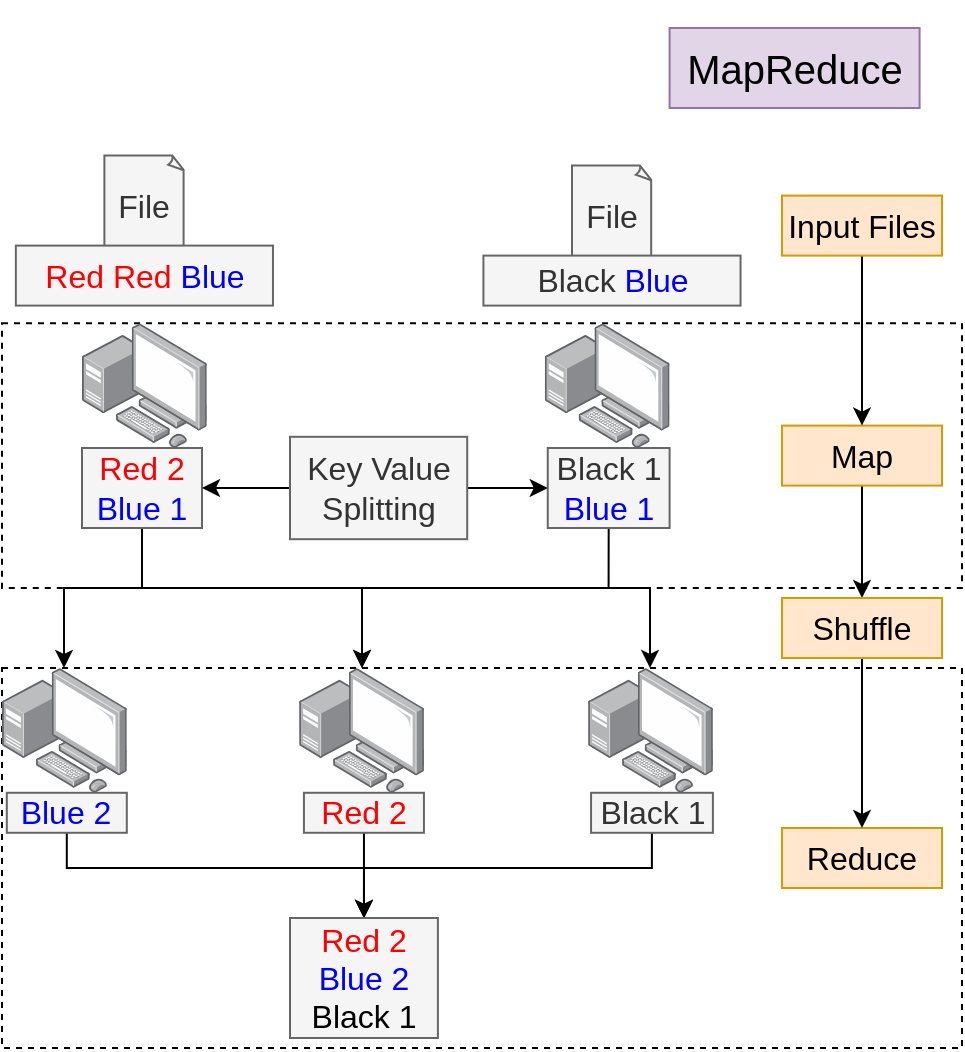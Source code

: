 <mxfile version="21.6.5" type="device">
  <diagram name="Seite-1" id="53iIxuBEqp9fCWrAhH6i">
    <mxGraphModel dx="1634" dy="955" grid="1" gridSize="10" guides="1" tooltips="1" connect="1" arrows="1" fold="1" page="1" pageScale="1" pageWidth="827" pageHeight="1169" math="0" shadow="0">
      <root>
        <mxCell id="0" />
        <mxCell id="1" parent="0" />
        <mxCell id="2zLY6RweJibTIjGab2Ia-41" value="" style="rounded=0;whiteSpace=wrap;html=1;fillColor=none;dashed=1;" parent="1" vertex="1">
          <mxGeometry x="150" y="460" width="480" height="190" as="geometry" />
        </mxCell>
        <mxCell id="2zLY6RweJibTIjGab2Ia-36" value="" style="rounded=0;whiteSpace=wrap;html=1;fillColor=none;dashed=1;" parent="1" vertex="1">
          <mxGeometry x="150" y="287.6" width="480" height="132.4" as="geometry" />
        </mxCell>
        <mxCell id="2zLY6RweJibTIjGab2Ia-21" value="&lt;font style=&quot;font-size: 16px;&quot;&gt;File&lt;/font&gt;" style="whiteSpace=wrap;html=1;shape=mxgraph.basic.document;fillColor=#f5f5f5;strokeColor=#666666;fontColor=#333333;" parent="1" vertex="1">
          <mxGeometry x="435.0" y="208.8" width="40" height="50" as="geometry" />
        </mxCell>
        <mxCell id="AgmJWHmkIfPZDx6C5bU0-3" value="" style="shape=image;verticalLabelPosition=bottom;labelBackgroundColor=default;verticalAlign=top;aspect=fixed;imageAspect=0;image=https://www.apache.org/logos/res/hadoop/hadoop.png;" parent="1" vertex="1">
          <mxGeometry x="203.47" y="126.85" width="255" height="66.3" as="geometry" />
        </mxCell>
        <mxCell id="AgmJWHmkIfPZDx6C5bU0-7" value="&lt;font style=&quot;font-size: 20px;&quot;&gt;MapReduce&lt;/font&gt;" style="rounded=0;whiteSpace=wrap;html=1;fillColor=#e1d5e7;strokeColor=#9673a6;" parent="1" vertex="1">
          <mxGeometry x="483.8" y="140" width="125" height="40" as="geometry" />
        </mxCell>
        <mxCell id="jmfzOmwEJhEDY7yYrpcS-51" value="&lt;font style=&quot;font-size: 16px;&quot;&gt;File&lt;/font&gt;" style="whiteSpace=wrap;html=1;shape=mxgraph.basic.document;fillColor=#f5f5f5;strokeColor=#666666;fontColor=#333333;" parent="1" vertex="1">
          <mxGeometry x="201.2" y="203.8" width="40" height="50" as="geometry" />
        </mxCell>
        <mxCell id="2zLY6RweJibTIjGab2Ia-27" style="edgeStyle=orthogonalEdgeStyle;rounded=0;orthogonalLoop=1;jettySize=auto;html=1;" parent="1" source="jmfzOmwEJhEDY7yYrpcS-56" target="2zLY6RweJibTIjGab2Ia-24" edge="1">
          <mxGeometry relative="1" as="geometry">
            <Array as="points">
              <mxPoint x="220" y="420" />
              <mxPoint x="181" y="420" />
            </Array>
          </mxGeometry>
        </mxCell>
        <mxCell id="2zLY6RweJibTIjGab2Ia-28" style="edgeStyle=orthogonalEdgeStyle;rounded=0;orthogonalLoop=1;jettySize=auto;html=1;exitX=0.5;exitY=1;exitDx=0;exitDy=0;" parent="1" source="jmfzOmwEJhEDY7yYrpcS-56" target="2zLY6RweJibTIjGab2Ia-25" edge="1">
          <mxGeometry relative="1" as="geometry">
            <Array as="points">
              <mxPoint x="220" y="420" />
              <mxPoint x="330" y="420" />
            </Array>
          </mxGeometry>
        </mxCell>
        <mxCell id="2zLY6RweJibTIjGab2Ia-29" style="edgeStyle=orthogonalEdgeStyle;rounded=0;orthogonalLoop=1;jettySize=auto;html=1;" parent="1" source="jmfzOmwEJhEDY7yYrpcS-56" target="2zLY6RweJibTIjGab2Ia-26" edge="1">
          <mxGeometry relative="1" as="geometry">
            <Array as="points">
              <mxPoint x="220" y="420" />
              <mxPoint x="474" y="420" />
            </Array>
          </mxGeometry>
        </mxCell>
        <mxCell id="jmfzOmwEJhEDY7yYrpcS-56" value="&lt;div style=&quot;&quot;&gt;&lt;span style=&quot;color: rgb(255, 0, 0); font-size: 16px; background-color: initial;&quot;&gt;Red 2&lt;/span&gt;&lt;/div&gt;&lt;div style=&quot;&quot;&gt;&lt;span style=&quot;background-color: initial; color: rgb(0, 0, 255); font-size: 16px;&quot;&gt;Blue 1&lt;/span&gt;&lt;/div&gt;" style="text;html=1;strokeColor=#666666;fillColor=#f5f5f5;align=center;verticalAlign=middle;whiteSpace=wrap;rounded=0;fontColor=#333333;" parent="1" vertex="1">
          <mxGeometry x="190" y="350" width="60" height="40" as="geometry" />
        </mxCell>
        <mxCell id="2zLY6RweJibTIjGab2Ia-30" style="edgeStyle=orthogonalEdgeStyle;rounded=0;orthogonalLoop=1;jettySize=auto;html=1;exitX=0.5;exitY=1;exitDx=0;exitDy=0;" parent="1" source="jmfzOmwEJhEDY7yYrpcS-58" target="2zLY6RweJibTIjGab2Ia-25" edge="1">
          <mxGeometry relative="1" as="geometry">
            <Array as="points">
              <mxPoint x="453" y="420" />
              <mxPoint x="330" y="420" />
            </Array>
          </mxGeometry>
        </mxCell>
        <mxCell id="jmfzOmwEJhEDY7yYrpcS-58" value="&lt;div style=&quot;&quot;&gt;&lt;span style=&quot;font-size: 16px; background-color: initial;&quot;&gt;Black 1&lt;/span&gt;&lt;/div&gt;&lt;span style=&quot;font-size: 16px;&quot;&gt;&lt;div style=&quot;&quot;&gt;&lt;span style=&quot;color: rgb(0, 0, 255); background-color: initial;&quot;&gt;Blue 1&lt;/span&gt;&lt;/div&gt;&lt;/span&gt;" style="text;html=1;strokeColor=#666666;fillColor=#f5f5f5;align=center;verticalAlign=middle;whiteSpace=wrap;rounded=0;fontColor=#333333;" parent="1" vertex="1">
          <mxGeometry x="422.88" y="350" width="60.92" height="40" as="geometry" />
        </mxCell>
        <mxCell id="2zLY6RweJibTIjGab2Ia-37" style="edgeStyle=orthogonalEdgeStyle;rounded=0;orthogonalLoop=1;jettySize=auto;html=1;entryX=0.5;entryY=0;entryDx=0;entryDy=0;" parent="1" source="jmfzOmwEJhEDY7yYrpcS-67" target="jmfzOmwEJhEDY7yYrpcS-71" edge="1">
          <mxGeometry relative="1" as="geometry">
            <Array as="points">
              <mxPoint x="182" y="560" />
              <mxPoint x="331" y="560" />
            </Array>
          </mxGeometry>
        </mxCell>
        <mxCell id="jmfzOmwEJhEDY7yYrpcS-67" value="&lt;div style=&quot;&quot;&gt;&lt;span style=&quot;background-color: initial; color: rgb(0, 0, 255); font-size: 16px;&quot;&gt;Blue 2&lt;/span&gt;&lt;/div&gt;" style="text;html=1;strokeColor=#666666;fillColor=#f5f5f5;align=center;verticalAlign=middle;whiteSpace=wrap;rounded=0;fontColor=#333333;" parent="1" vertex="1">
          <mxGeometry x="152.4" y="522.4" width="60" height="20" as="geometry" />
        </mxCell>
        <mxCell id="2zLY6RweJibTIjGab2Ia-38" style="edgeStyle=orthogonalEdgeStyle;rounded=0;orthogonalLoop=1;jettySize=auto;html=1;entryX=0.5;entryY=0;entryDx=0;entryDy=0;" parent="1" source="jmfzOmwEJhEDY7yYrpcS-69" target="jmfzOmwEJhEDY7yYrpcS-71" edge="1">
          <mxGeometry relative="1" as="geometry" />
        </mxCell>
        <mxCell id="jmfzOmwEJhEDY7yYrpcS-69" value="&lt;div style=&quot;&quot;&gt;&lt;span style=&quot;background-color: initial; font-size: 16px;&quot;&gt;&lt;font color=&quot;#ff0000&quot;&gt;Red 2&lt;/font&gt;&lt;/span&gt;&lt;/div&gt;" style="text;html=1;strokeColor=#666666;fillColor=#f5f5f5;align=center;verticalAlign=middle;whiteSpace=wrap;rounded=0;fontColor=#333333;" parent="1" vertex="1">
          <mxGeometry x="300.97" y="522.4" width="60" height="20" as="geometry" />
        </mxCell>
        <mxCell id="2zLY6RweJibTIjGab2Ia-39" style="edgeStyle=orthogonalEdgeStyle;rounded=0;orthogonalLoop=1;jettySize=auto;html=1;" parent="1" source="jmfzOmwEJhEDY7yYrpcS-70" target="jmfzOmwEJhEDY7yYrpcS-71" edge="1">
          <mxGeometry relative="1" as="geometry">
            <Array as="points">
              <mxPoint x="475" y="560" />
              <mxPoint x="331" y="560" />
            </Array>
          </mxGeometry>
        </mxCell>
        <mxCell id="jmfzOmwEJhEDY7yYrpcS-70" value="&lt;div style=&quot;text-align: right;&quot;&gt;&lt;span style=&quot;font-size: 16px; background-color: initial;&quot;&gt;Black 1&lt;/span&gt;&lt;/div&gt;" style="text;html=1;strokeColor=#666666;fillColor=#f5f5f5;align=center;verticalAlign=middle;whiteSpace=wrap;rounded=0;fontColor=#333333;" parent="1" vertex="1">
          <mxGeometry x="444.53" y="522.4" width="60.92" height="20" as="geometry" />
        </mxCell>
        <mxCell id="jmfzOmwEJhEDY7yYrpcS-71" value="&lt;div style=&quot;&quot;&gt;&lt;span style=&quot;color: rgb(255, 0, 0); font-size: 16px; background-color: initial;&quot;&gt;Red 2&lt;/span&gt;&lt;/div&gt;&lt;span style=&quot;font-size: 16px;&quot;&gt;&lt;div style=&quot;&quot;&gt;&lt;span style=&quot;background-color: initial; color: rgb(0, 0, 255);&quot;&gt;Blue 2&lt;/span&gt;&lt;br&gt;&lt;/div&gt;&lt;div style=&quot;&quot;&gt;&lt;span style=&quot;background-color: initial;&quot;&gt;&lt;font color=&quot;#000000&quot;&gt;Black 1&lt;/font&gt;&lt;/span&gt;&lt;/div&gt;&lt;/span&gt;" style="text;html=1;strokeColor=#666666;fillColor=#f5f5f5;align=center;verticalAlign=middle;whiteSpace=wrap;rounded=0;fontColor=#333333;" parent="1" vertex="1">
          <mxGeometry x="294" y="585" width="73.95" height="60" as="geometry" />
        </mxCell>
        <mxCell id="2zLY6RweJibTIjGab2Ia-33" style="edgeStyle=orthogonalEdgeStyle;rounded=0;orthogonalLoop=1;jettySize=auto;html=1;" parent="1" source="2zLY6RweJibTIjGab2Ia-14" target="2zLY6RweJibTIjGab2Ia-16" edge="1">
          <mxGeometry relative="1" as="geometry" />
        </mxCell>
        <mxCell id="2zLY6RweJibTIjGab2Ia-14" value="&lt;font style=&quot;font-size: 16px;&quot;&gt;Map&lt;/font&gt;" style="text;html=1;strokeColor=#d79b00;fillColor=#ffe6cc;align=center;verticalAlign=middle;whiteSpace=wrap;rounded=0;" parent="1" vertex="1">
          <mxGeometry x="540" y="338.8" width="80" height="30" as="geometry" />
        </mxCell>
        <mxCell id="2zLY6RweJibTIjGab2Ia-15" value="&lt;font style=&quot;font-size: 16px;&quot;&gt;Reduce&lt;/font&gt;" style="text;html=1;strokeColor=#d79b00;fillColor=#ffe6cc;align=center;verticalAlign=middle;whiteSpace=wrap;rounded=0;" parent="1" vertex="1">
          <mxGeometry x="540.0" y="540" width="80" height="30" as="geometry" />
        </mxCell>
        <mxCell id="2zLY6RweJibTIjGab2Ia-34" style="edgeStyle=orthogonalEdgeStyle;rounded=0;orthogonalLoop=1;jettySize=auto;html=1;" parent="1" source="2zLY6RweJibTIjGab2Ia-16" target="2zLY6RweJibTIjGab2Ia-15" edge="1">
          <mxGeometry relative="1" as="geometry" />
        </mxCell>
        <mxCell id="2zLY6RweJibTIjGab2Ia-16" value="&lt;font style=&quot;font-size: 16px;&quot;&gt;Shuffle&lt;/font&gt;" style="text;html=1;strokeColor=#d79b00;fillColor=#ffe6cc;align=center;verticalAlign=middle;whiteSpace=wrap;rounded=0;" parent="1" vertex="1">
          <mxGeometry x="540.0" y="425" width="80" height="30" as="geometry" />
        </mxCell>
        <mxCell id="2zLY6RweJibTIjGab2Ia-19" value="&lt;span style=&quot;font-size: 16px;&quot;&gt;&lt;font color=&quot;#ff0000&quot;&gt;Red Red&lt;/font&gt;&lt;font color=&quot;#00ff00&quot;&gt;&amp;nbsp;&lt;/font&gt;&lt;font color=&quot;#0000ff&quot;&gt;Blue&lt;/font&gt;&lt;br&gt;&lt;/span&gt;" style="text;html=1;strokeColor=#666666;fillColor=#f5f5f5;align=center;verticalAlign=middle;whiteSpace=wrap;rounded=0;fontColor=#333333;" parent="1" vertex="1">
          <mxGeometry x="156.92" y="248.8" width="128.57" height="30" as="geometry" />
        </mxCell>
        <mxCell id="2zLY6RweJibTIjGab2Ia-20" value="&lt;span style=&quot;font-size: 16px;&quot;&gt;Black &lt;font color=&quot;#0000ff&quot;&gt;Blue&lt;/font&gt;&lt;br&gt;&lt;/span&gt;" style="text;html=1;strokeColor=#666666;fillColor=#f5f5f5;align=center;verticalAlign=middle;whiteSpace=wrap;rounded=0;fontColor=#333333;" parent="1" vertex="1">
          <mxGeometry x="390.71" y="253.8" width="128.57" height="25" as="geometry" />
        </mxCell>
        <mxCell id="2zLY6RweJibTIjGab2Ia-22" value="" style="image;points=[];aspect=fixed;html=1;align=center;shadow=0;dashed=0;image=img/lib/allied_telesis/computer_and_terminals/Personal_Computer_with_Server.svg;" parent="1" vertex="1">
          <mxGeometry x="190" y="287.6" width="62.4" height="62.4" as="geometry" />
        </mxCell>
        <mxCell id="2zLY6RweJibTIjGab2Ia-23" value="" style="image;points=[];aspect=fixed;html=1;align=center;shadow=0;dashed=0;image=img/lib/allied_telesis/computer_and_terminals/Personal_Computer_with_Server.svg;" parent="1" vertex="1">
          <mxGeometry x="421.39" y="287.6" width="62.4" height="62.4" as="geometry" />
        </mxCell>
        <mxCell id="2zLY6RweJibTIjGab2Ia-24" value="" style="image;points=[];aspect=fixed;html=1;align=center;shadow=0;dashed=0;image=img/lib/allied_telesis/computer_and_terminals/Personal_Computer_with_Server.svg;" parent="1" vertex="1">
          <mxGeometry x="150" y="460" width="62.4" height="62.4" as="geometry" />
        </mxCell>
        <mxCell id="2zLY6RweJibTIjGab2Ia-25" value="" style="image;points=[];aspect=fixed;html=1;align=center;shadow=0;dashed=0;image=img/lib/allied_telesis/computer_and_terminals/Personal_Computer_with_Server.svg;" parent="1" vertex="1">
          <mxGeometry x="298.57" y="460" width="62.4" height="62.4" as="geometry" />
        </mxCell>
        <mxCell id="2zLY6RweJibTIjGab2Ia-26" value="" style="image;points=[];aspect=fixed;html=1;align=center;shadow=0;dashed=0;image=img/lib/allied_telesis/computer_and_terminals/Personal_Computer_with_Server.svg;" parent="1" vertex="1">
          <mxGeometry x="443.05" y="460" width="62.4" height="62.4" as="geometry" />
        </mxCell>
        <mxCell id="2zLY6RweJibTIjGab2Ia-32" style="edgeStyle=orthogonalEdgeStyle;rounded=0;orthogonalLoop=1;jettySize=auto;html=1;entryX=0.5;entryY=0;entryDx=0;entryDy=0;" parent="1" source="2zLY6RweJibTIjGab2Ia-31" target="2zLY6RweJibTIjGab2Ia-14" edge="1">
          <mxGeometry relative="1" as="geometry" />
        </mxCell>
        <mxCell id="2zLY6RweJibTIjGab2Ia-31" value="&lt;font style=&quot;font-size: 16px;&quot;&gt;Input Files&lt;/font&gt;" style="text;html=1;strokeColor=#d79b00;fillColor=#ffe6cc;align=center;verticalAlign=middle;whiteSpace=wrap;rounded=0;" parent="1" vertex="1">
          <mxGeometry x="540" y="223.8" width="80" height="30" as="geometry" />
        </mxCell>
        <mxCell id="2zLY6RweJibTIjGab2Ia-45" style="edgeStyle=orthogonalEdgeStyle;rounded=0;orthogonalLoop=1;jettySize=auto;html=1;" parent="1" source="2zLY6RweJibTIjGab2Ia-42" target="jmfzOmwEJhEDY7yYrpcS-56" edge="1">
          <mxGeometry relative="1" as="geometry" />
        </mxCell>
        <mxCell id="2zLY6RweJibTIjGab2Ia-46" style="edgeStyle=orthogonalEdgeStyle;rounded=0;orthogonalLoop=1;jettySize=auto;html=1;entryX=0;entryY=0.5;entryDx=0;entryDy=0;" parent="1" source="2zLY6RweJibTIjGab2Ia-42" target="jmfzOmwEJhEDY7yYrpcS-58" edge="1">
          <mxGeometry relative="1" as="geometry" />
        </mxCell>
        <mxCell id="2zLY6RweJibTIjGab2Ia-42" value="&lt;font style=&quot;font-size: 16px;&quot;&gt;Key Value Splitting&lt;/font&gt;" style="text;html=1;strokeColor=#666666;fillColor=#f5f5f5;align=center;verticalAlign=middle;whiteSpace=wrap;rounded=0;fontColor=#333333;" parent="1" vertex="1">
          <mxGeometry x="294" y="344.4" width="88.61" height="51.2" as="geometry" />
        </mxCell>
      </root>
    </mxGraphModel>
  </diagram>
</mxfile>
